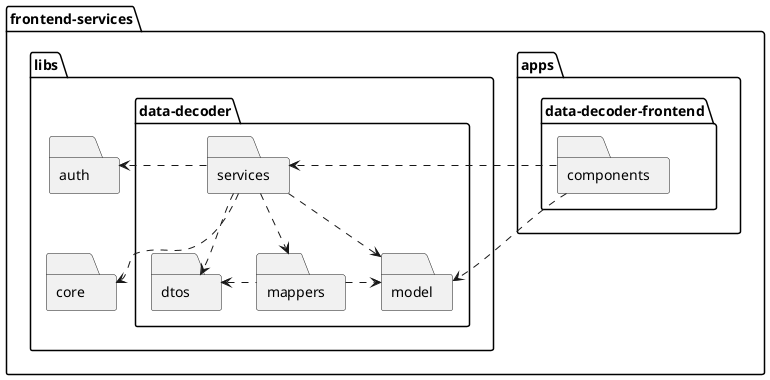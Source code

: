 @startuml data-decoder-frontend

folder "frontend-services" {

    folder "apps" {
        folder "data-decoder-frontend" {
            folder components
        }
    }

    folder "libs" {
        folder "data-decoder" {
            folder dtos
            folder mappers
            folder model
            folder services
        }
        folder auth
        folder core
    }

    components  .> model
    components  .> services
    services ..> model
    services ..> mappers
    services ..> dtos
    services .> auth
    services ..> core
    dtos <. mappers
    mappers .> model
}

@enduml
